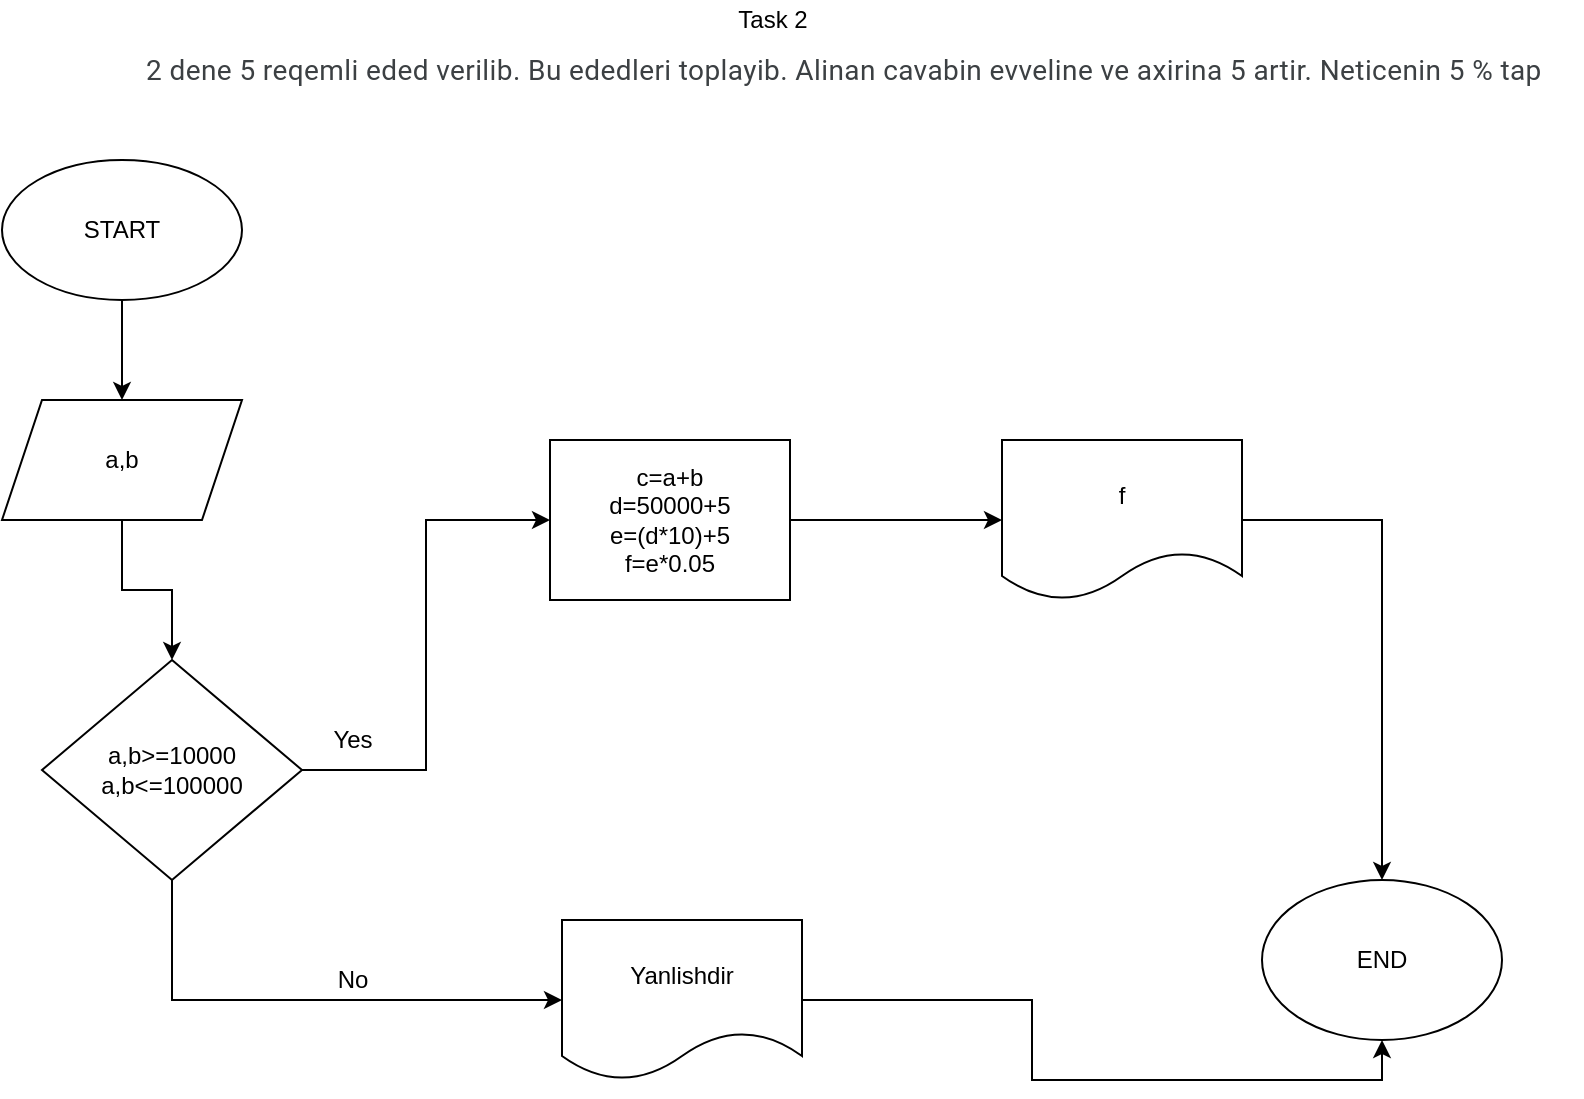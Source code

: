 <mxfile version="16.5.2" type="device"><diagram id="aLsgpZ3lrOONKAcfzG1i" name="Page-1"><mxGraphModel dx="1038" dy="579" grid="1" gridSize="10" guides="1" tooltips="1" connect="1" arrows="1" fold="1" page="1" pageScale="1" pageWidth="827" pageHeight="1169" math="0" shadow="0"><root><mxCell id="0"/><mxCell id="1" parent="0"/><mxCell id="BeKl39GPri6OBvKG_5Vr-1" value="END" style="ellipse;whiteSpace=wrap;html=1;" parent="1" vertex="1"><mxGeometry x="650" y="450" width="120" height="80" as="geometry"/></mxCell><mxCell id="BeKl39GPri6OBvKG_5Vr-6" style="edgeStyle=orthogonalEdgeStyle;rounded=0;orthogonalLoop=1;jettySize=auto;html=1;exitX=0.5;exitY=1;exitDx=0;exitDy=0;entryX=0.5;entryY=0;entryDx=0;entryDy=0;" parent="1" source="BeKl39GPri6OBvKG_5Vr-2" target="BeKl39GPri6OBvKG_5Vr-5" edge="1"><mxGeometry relative="1" as="geometry"/></mxCell><mxCell id="BeKl39GPri6OBvKG_5Vr-2" value="START" style="ellipse;whiteSpace=wrap;html=1;" parent="1" vertex="1"><mxGeometry x="20" y="90" width="120" height="70" as="geometry"/></mxCell><mxCell id="BeKl39GPri6OBvKG_5Vr-3" value="Task 2" style="text;html=1;align=center;verticalAlign=middle;resizable=0;points=[];autosize=1;strokeColor=none;fillColor=none;" parent="1" vertex="1"><mxGeometry x="380" y="10" width="50" height="20" as="geometry"/></mxCell><mxCell id="BeKl39GPri6OBvKG_5Vr-4" value="&lt;span style=&quot;color: rgb(60 , 64 , 67) ; font-family: &amp;#34;roboto&amp;#34; , &amp;#34;arial&amp;#34; , sans-serif ; font-size: 14px ; letter-spacing: 0.2px&quot;&gt;2 dene 5 reqemli eded verilib. Bu ededleri toplayib. Alinan cavabin evveline ve axirina 5 artir. Neticenin 5 % tap&lt;/span&gt;" style="text;whiteSpace=wrap;html=1;" parent="1" vertex="1"><mxGeometry x="90" y="30" width="720" height="40" as="geometry"/></mxCell><mxCell id="BeKl39GPri6OBvKG_5Vr-8" style="edgeStyle=orthogonalEdgeStyle;rounded=0;orthogonalLoop=1;jettySize=auto;html=1;exitX=0.5;exitY=1;exitDx=0;exitDy=0;entryX=0.5;entryY=0;entryDx=0;entryDy=0;" parent="1" source="BeKl39GPri6OBvKG_5Vr-5" target="BeKl39GPri6OBvKG_5Vr-7" edge="1"><mxGeometry relative="1" as="geometry"/></mxCell><mxCell id="BeKl39GPri6OBvKG_5Vr-5" value="a,b" style="shape=parallelogram;perimeter=parallelogramPerimeter;whiteSpace=wrap;html=1;fixedSize=1;" parent="1" vertex="1"><mxGeometry x="20" y="210" width="120" height="60" as="geometry"/></mxCell><mxCell id="BeKl39GPri6OBvKG_5Vr-11" style="edgeStyle=orthogonalEdgeStyle;rounded=0;orthogonalLoop=1;jettySize=auto;html=1;exitX=1;exitY=0.5;exitDx=0;exitDy=0;entryX=0;entryY=0.5;entryDx=0;entryDy=0;" parent="1" source="BeKl39GPri6OBvKG_5Vr-7" target="BeKl39GPri6OBvKG_5Vr-9" edge="1"><mxGeometry relative="1" as="geometry"/></mxCell><mxCell id="BeKl39GPri6OBvKG_5Vr-18" style="edgeStyle=orthogonalEdgeStyle;rounded=0;orthogonalLoop=1;jettySize=auto;html=1;exitX=0.5;exitY=1;exitDx=0;exitDy=0;entryX=0;entryY=0.5;entryDx=0;entryDy=0;" parent="1" source="BeKl39GPri6OBvKG_5Vr-7" target="BeKl39GPri6OBvKG_5Vr-17" edge="1"><mxGeometry relative="1" as="geometry"/></mxCell><mxCell id="BeKl39GPri6OBvKG_5Vr-7" value="a,b&amp;gt;=10000&lt;br&gt;a,b&amp;lt;=100000" style="rhombus;whiteSpace=wrap;html=1;" parent="1" vertex="1"><mxGeometry x="40" y="340" width="130" height="110" as="geometry"/></mxCell><mxCell id="BeKl39GPri6OBvKG_5Vr-15" style="edgeStyle=orthogonalEdgeStyle;rounded=0;orthogonalLoop=1;jettySize=auto;html=1;exitX=1;exitY=0.5;exitDx=0;exitDy=0;entryX=0;entryY=0.5;entryDx=0;entryDy=0;" parent="1" source="BeKl39GPri6OBvKG_5Vr-9" target="BeKl39GPri6OBvKG_5Vr-14" edge="1"><mxGeometry relative="1" as="geometry"/></mxCell><mxCell id="BeKl39GPri6OBvKG_5Vr-9" value="c=a+b&lt;br&gt;d=50000+5&lt;br&gt;e=(d*10)+5&lt;br&gt;f=e*0.05" style="rounded=0;whiteSpace=wrap;html=1;" parent="1" vertex="1"><mxGeometry x="294" y="230" width="120" height="80" as="geometry"/></mxCell><mxCell id="BeKl39GPri6OBvKG_5Vr-13" value="Yes" style="text;html=1;align=center;verticalAlign=middle;resizable=0;points=[];autosize=1;strokeColor=none;fillColor=none;" parent="1" vertex="1"><mxGeometry x="180" y="370" width="30" height="20" as="geometry"/></mxCell><mxCell id="BeKl39GPri6OBvKG_5Vr-16" style="edgeStyle=orthogonalEdgeStyle;rounded=0;orthogonalLoop=1;jettySize=auto;html=1;exitX=1;exitY=0.5;exitDx=0;exitDy=0;entryX=0.5;entryY=0;entryDx=0;entryDy=0;" parent="1" source="BeKl39GPri6OBvKG_5Vr-14" target="BeKl39GPri6OBvKG_5Vr-1" edge="1"><mxGeometry relative="1" as="geometry"/></mxCell><mxCell id="BeKl39GPri6OBvKG_5Vr-14" value="f" style="shape=document;whiteSpace=wrap;html=1;boundedLbl=1;" parent="1" vertex="1"><mxGeometry x="520" y="230" width="120" height="80" as="geometry"/></mxCell><mxCell id="BeKl39GPri6OBvKG_5Vr-20" style="edgeStyle=orthogonalEdgeStyle;rounded=0;orthogonalLoop=1;jettySize=auto;html=1;exitX=1;exitY=0.5;exitDx=0;exitDy=0;entryX=0.5;entryY=1;entryDx=0;entryDy=0;" parent="1" source="BeKl39GPri6OBvKG_5Vr-17" target="BeKl39GPri6OBvKG_5Vr-1" edge="1"><mxGeometry relative="1" as="geometry"/></mxCell><mxCell id="BeKl39GPri6OBvKG_5Vr-17" value="Yanlishdir" style="shape=document;whiteSpace=wrap;html=1;boundedLbl=1;" parent="1" vertex="1"><mxGeometry x="300" y="470" width="120" height="80" as="geometry"/></mxCell><mxCell id="BeKl39GPri6OBvKG_5Vr-19" value="No" style="text;html=1;align=center;verticalAlign=middle;resizable=0;points=[];autosize=1;strokeColor=none;fillColor=none;" parent="1" vertex="1"><mxGeometry x="180" y="490" width="30" height="20" as="geometry"/></mxCell></root></mxGraphModel></diagram></mxfile>
